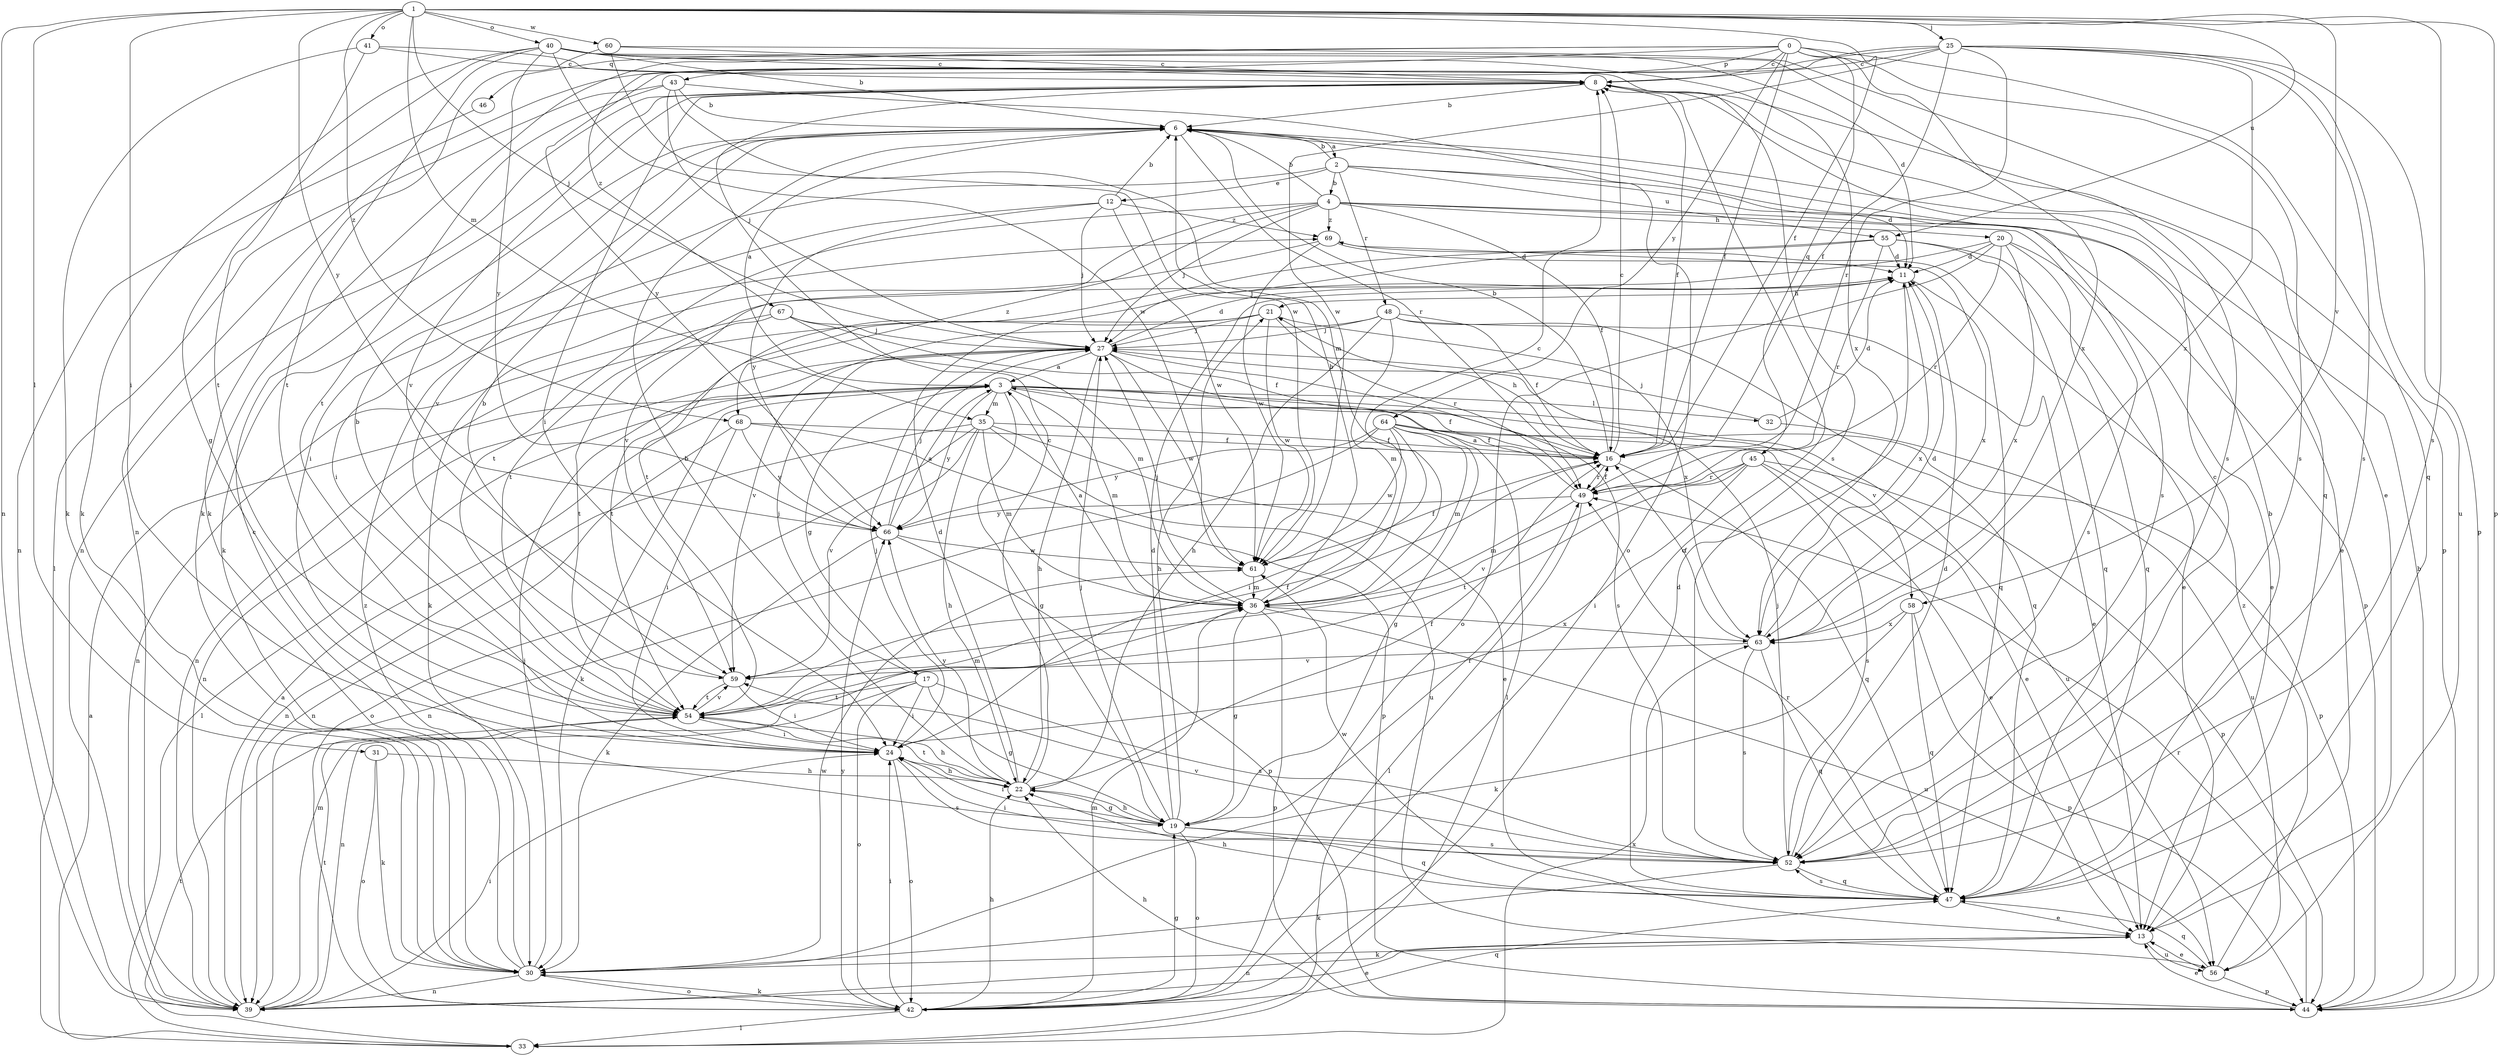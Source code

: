 strict digraph  {
0;
1;
2;
3;
4;
6;
8;
11;
12;
13;
16;
17;
19;
20;
21;
22;
24;
25;
27;
30;
31;
32;
33;
35;
36;
39;
40;
41;
42;
43;
44;
45;
46;
47;
48;
49;
52;
54;
55;
56;
58;
59;
60;
61;
63;
64;
66;
67;
68;
69;
0 -> 8  [label=c];
0 -> 16  [label=f];
0 -> 30  [label=k];
0 -> 43  [label=p];
0 -> 45  [label=q];
0 -> 46  [label=q];
0 -> 47  [label=q];
0 -> 52  [label=s];
0 -> 63  [label=x];
0 -> 64  [label=y];
0 -> 67  [label=z];
1 -> 16  [label=f];
1 -> 24  [label=i];
1 -> 25  [label=j];
1 -> 27  [label=j];
1 -> 31  [label=l];
1 -> 35  [label=m];
1 -> 39  [label=n];
1 -> 40  [label=o];
1 -> 41  [label=o];
1 -> 44  [label=p];
1 -> 52  [label=s];
1 -> 55  [label=u];
1 -> 58  [label=v];
1 -> 60  [label=w];
1 -> 66  [label=y];
1 -> 68  [label=z];
2 -> 4  [label=b];
2 -> 6  [label=b];
2 -> 11  [label=d];
2 -> 12  [label=e];
2 -> 13  [label=e];
2 -> 24  [label=i];
2 -> 48  [label=r];
2 -> 55  [label=u];
3 -> 16  [label=f];
3 -> 17  [label=g];
3 -> 19  [label=g];
3 -> 30  [label=k];
3 -> 32  [label=l];
3 -> 33  [label=l];
3 -> 35  [label=m];
3 -> 36  [label=m];
3 -> 56  [label=u];
3 -> 58  [label=v];
3 -> 66  [label=y];
4 -> 6  [label=b];
4 -> 16  [label=f];
4 -> 20  [label=h];
4 -> 27  [label=j];
4 -> 44  [label=p];
4 -> 52  [label=s];
4 -> 54  [label=t];
4 -> 59  [label=v];
4 -> 68  [label=z];
4 -> 69  [label=z];
6 -> 2  [label=a];
6 -> 3  [label=a];
6 -> 30  [label=k];
6 -> 49  [label=r];
6 -> 52  [label=s];
6 -> 59  [label=v];
8 -> 6  [label=b];
8 -> 16  [label=f];
8 -> 24  [label=i];
8 -> 39  [label=n];
8 -> 44  [label=p];
8 -> 47  [label=q];
8 -> 59  [label=v];
11 -> 21  [label=h];
11 -> 47  [label=q];
11 -> 63  [label=x];
12 -> 6  [label=b];
12 -> 24  [label=i];
12 -> 27  [label=j];
12 -> 61  [label=w];
12 -> 66  [label=y];
12 -> 69  [label=z];
13 -> 30  [label=k];
13 -> 39  [label=n];
13 -> 56  [label=u];
16 -> 6  [label=b];
16 -> 8  [label=c];
16 -> 21  [label=h];
16 -> 47  [label=q];
16 -> 49  [label=r];
17 -> 19  [label=g];
17 -> 24  [label=i];
17 -> 27  [label=j];
17 -> 39  [label=n];
17 -> 42  [label=o];
17 -> 52  [label=s];
17 -> 54  [label=t];
19 -> 11  [label=d];
19 -> 21  [label=h];
19 -> 22  [label=h];
19 -> 24  [label=i];
19 -> 27  [label=j];
19 -> 42  [label=o];
19 -> 47  [label=q];
19 -> 49  [label=r];
19 -> 52  [label=s];
20 -> 11  [label=d];
20 -> 13  [label=e];
20 -> 42  [label=o];
20 -> 47  [label=q];
20 -> 49  [label=r];
20 -> 54  [label=t];
20 -> 63  [label=x];
21 -> 27  [label=j];
21 -> 39  [label=n];
21 -> 49  [label=r];
21 -> 54  [label=t];
21 -> 61  [label=w];
21 -> 63  [label=x];
22 -> 6  [label=b];
22 -> 8  [label=c];
22 -> 11  [label=d];
22 -> 16  [label=f];
22 -> 19  [label=g];
22 -> 54  [label=t];
22 -> 66  [label=y];
24 -> 22  [label=h];
24 -> 27  [label=j];
24 -> 42  [label=o];
24 -> 52  [label=s];
25 -> 8  [label=c];
25 -> 16  [label=f];
25 -> 39  [label=n];
25 -> 44  [label=p];
25 -> 49  [label=r];
25 -> 52  [label=s];
25 -> 56  [label=u];
25 -> 61  [label=w];
25 -> 63  [label=x];
25 -> 66  [label=y];
27 -> 3  [label=a];
27 -> 11  [label=d];
27 -> 22  [label=h];
27 -> 33  [label=l];
27 -> 39  [label=n];
27 -> 52  [label=s];
27 -> 61  [label=w];
30 -> 8  [label=c];
30 -> 27  [label=j];
30 -> 39  [label=n];
30 -> 42  [label=o];
30 -> 61  [label=w];
30 -> 69  [label=z];
31 -> 22  [label=h];
31 -> 30  [label=k];
31 -> 42  [label=o];
32 -> 11  [label=d];
32 -> 27  [label=j];
32 -> 56  [label=u];
33 -> 3  [label=a];
33 -> 54  [label=t];
33 -> 63  [label=x];
35 -> 13  [label=e];
35 -> 16  [label=f];
35 -> 22  [label=h];
35 -> 36  [label=m];
35 -> 39  [label=n];
35 -> 42  [label=o];
35 -> 56  [label=u];
35 -> 59  [label=v];
36 -> 3  [label=a];
36 -> 6  [label=b];
36 -> 8  [label=c];
36 -> 19  [label=g];
36 -> 27  [label=j];
36 -> 44  [label=p];
36 -> 56  [label=u];
36 -> 63  [label=x];
39 -> 3  [label=a];
39 -> 13  [label=e];
39 -> 24  [label=i];
39 -> 36  [label=m];
39 -> 54  [label=t];
40 -> 6  [label=b];
40 -> 8  [label=c];
40 -> 11  [label=d];
40 -> 19  [label=g];
40 -> 30  [label=k];
40 -> 52  [label=s];
40 -> 54  [label=t];
40 -> 61  [label=w];
40 -> 63  [label=x];
40 -> 66  [label=y];
41 -> 8  [label=c];
41 -> 30  [label=k];
41 -> 52  [label=s];
41 -> 54  [label=t];
42 -> 8  [label=c];
42 -> 19  [label=g];
42 -> 22  [label=h];
42 -> 24  [label=i];
42 -> 30  [label=k];
42 -> 33  [label=l];
42 -> 36  [label=m];
42 -> 47  [label=q];
42 -> 66  [label=y];
43 -> 6  [label=b];
43 -> 27  [label=j];
43 -> 33  [label=l];
43 -> 36  [label=m];
43 -> 42  [label=o];
43 -> 54  [label=t];
44 -> 6  [label=b];
44 -> 13  [label=e];
44 -> 22  [label=h];
44 -> 49  [label=r];
45 -> 13  [label=e];
45 -> 24  [label=i];
45 -> 44  [label=p];
45 -> 49  [label=r];
45 -> 52  [label=s];
45 -> 54  [label=t];
45 -> 59  [label=v];
46 -> 39  [label=n];
47 -> 6  [label=b];
47 -> 11  [label=d];
47 -> 13  [label=e];
47 -> 22  [label=h];
47 -> 49  [label=r];
47 -> 52  [label=s];
47 -> 61  [label=w];
48 -> 13  [label=e];
48 -> 16  [label=f];
48 -> 22  [label=h];
48 -> 27  [label=j];
48 -> 36  [label=m];
48 -> 47  [label=q];
48 -> 59  [label=v];
49 -> 3  [label=a];
49 -> 16  [label=f];
49 -> 33  [label=l];
49 -> 36  [label=m];
49 -> 66  [label=y];
52 -> 8  [label=c];
52 -> 11  [label=d];
52 -> 24  [label=i];
52 -> 27  [label=j];
52 -> 30  [label=k];
52 -> 47  [label=q];
52 -> 59  [label=v];
54 -> 6  [label=b];
54 -> 16  [label=f];
54 -> 22  [label=h];
54 -> 24  [label=i];
54 -> 36  [label=m];
54 -> 59  [label=v];
55 -> 11  [label=d];
55 -> 13  [label=e];
55 -> 27  [label=j];
55 -> 47  [label=q];
55 -> 49  [label=r];
55 -> 54  [label=t];
56 -> 13  [label=e];
56 -> 44  [label=p];
56 -> 47  [label=q];
56 -> 69  [label=z];
58 -> 30  [label=k];
58 -> 44  [label=p];
58 -> 47  [label=q];
58 -> 63  [label=x];
59 -> 6  [label=b];
59 -> 24  [label=i];
59 -> 54  [label=t];
60 -> 8  [label=c];
60 -> 13  [label=e];
60 -> 30  [label=k];
60 -> 61  [label=w];
61 -> 16  [label=f];
61 -> 36  [label=m];
63 -> 11  [label=d];
63 -> 16  [label=f];
63 -> 47  [label=q];
63 -> 52  [label=s];
63 -> 59  [label=v];
64 -> 13  [label=e];
64 -> 16  [label=f];
64 -> 19  [label=g];
64 -> 24  [label=i];
64 -> 36  [label=m];
64 -> 39  [label=n];
64 -> 44  [label=p];
64 -> 61  [label=w];
64 -> 66  [label=y];
66 -> 3  [label=a];
66 -> 27  [label=j];
66 -> 30  [label=k];
66 -> 44  [label=p];
66 -> 61  [label=w];
67 -> 16  [label=f];
67 -> 27  [label=j];
67 -> 36  [label=m];
67 -> 39  [label=n];
67 -> 54  [label=t];
68 -> 16  [label=f];
68 -> 24  [label=i];
68 -> 39  [label=n];
68 -> 44  [label=p];
68 -> 66  [label=y];
69 -> 11  [label=d];
69 -> 30  [label=k];
69 -> 61  [label=w];
69 -> 63  [label=x];
}
